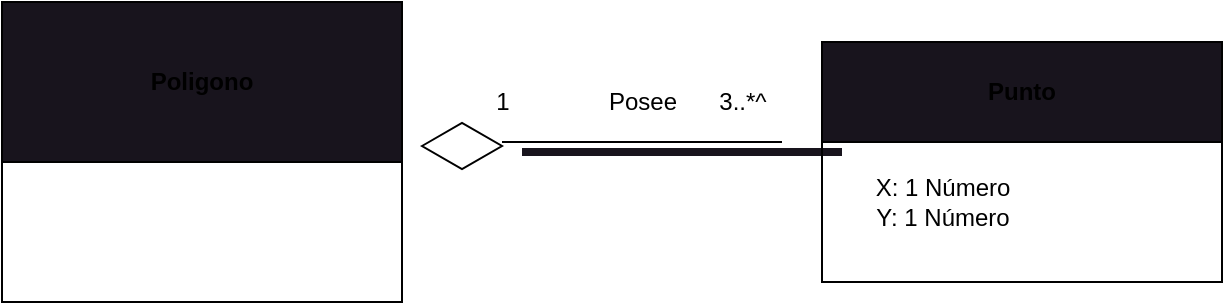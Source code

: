 <mxfile>
    <diagram id="uU8ZBRN2zYf6vFs71hIz" name="Página-1">
        <mxGraphModel dx="819" dy="424" grid="1" gridSize="10" guides="1" tooltips="1" connect="1" arrows="1" fold="1" page="1" pageScale="1" pageWidth="827" pageHeight="1169" math="0" shadow="0">
            <root>
                <mxCell id="0"/>
                <mxCell id="1" parent="0"/>
                <mxCell id="2" value="Poligono" style="swimlane;whiteSpace=wrap;html=1;startSize=80;fillColor=#18141D;" vertex="1" parent="1">
                    <mxGeometry x="70" y="100" width="200" height="150" as="geometry"/>
                </mxCell>
                <mxCell id="3" value="" style="html=1;whiteSpace=wrap;aspect=fixed;shape=isoRectangle;fillColor=#FFFFFF;" vertex="1" parent="1">
                    <mxGeometry x="280" y="160" width="40" height="24" as="geometry"/>
                </mxCell>
                <mxCell id="4" value="" style="line;strokeWidth=4;html=1;perimeter=backbonePerimeter;points=[];outlineConnect=0;fillColor=#1A1A1A;strokeColor=#18141D;" vertex="1" parent="1">
                    <mxGeometry x="330" y="170" width="160" height="10" as="geometry"/>
                </mxCell>
                <mxCell id="9" value="" style="endArrow=none;html=1;fillColor=#000000;strokeColor=#000000;" edge="1" parent="1">
                    <mxGeometry width="50" height="50" relative="1" as="geometry">
                        <mxPoint x="320" y="170" as="sourcePoint"/>
                        <mxPoint x="460" y="170" as="targetPoint"/>
                    </mxGeometry>
                </mxCell>
                <mxCell id="11" value="Punto" style="swimlane;whiteSpace=wrap;html=1;startSize=50;fillColor=#18141D;" vertex="1" parent="1">
                    <mxGeometry x="480" y="120" width="200" height="120" as="geometry"/>
                </mxCell>
                <mxCell id="12" value="X: 1 Número&lt;br/&gt;Y: 1 Número" style="text;html=1;align=center;verticalAlign=middle;resizable=0;points=[];autosize=1;strokeColor=none;fillColor=none;" vertex="1" parent="1">
                    <mxGeometry x="495" y="180" width="90" height="40" as="geometry"/>
                </mxCell>
                <mxCell id="13" value="1" style="text;html=1;align=center;verticalAlign=middle;resizable=0;points=[];autosize=1;strokeColor=none;fillColor=none;" vertex="1" parent="1">
                    <mxGeometry x="305" y="135" width="30" height="30" as="geometry"/>
                </mxCell>
                <mxCell id="14" value="Posee" style="text;html=1;align=center;verticalAlign=middle;resizable=0;points=[];autosize=1;strokeColor=none;fillColor=none;" vertex="1" parent="1">
                    <mxGeometry x="360" y="135" width="60" height="30" as="geometry"/>
                </mxCell>
                <mxCell id="15" value="3..*^" style="text;html=1;align=center;verticalAlign=middle;resizable=0;points=[];autosize=1;strokeColor=none;fillColor=none;" vertex="1" parent="1">
                    <mxGeometry x="415" y="135" width="50" height="30" as="geometry"/>
                </mxCell>
            </root>
        </mxGraphModel>
    </diagram>
</mxfile>